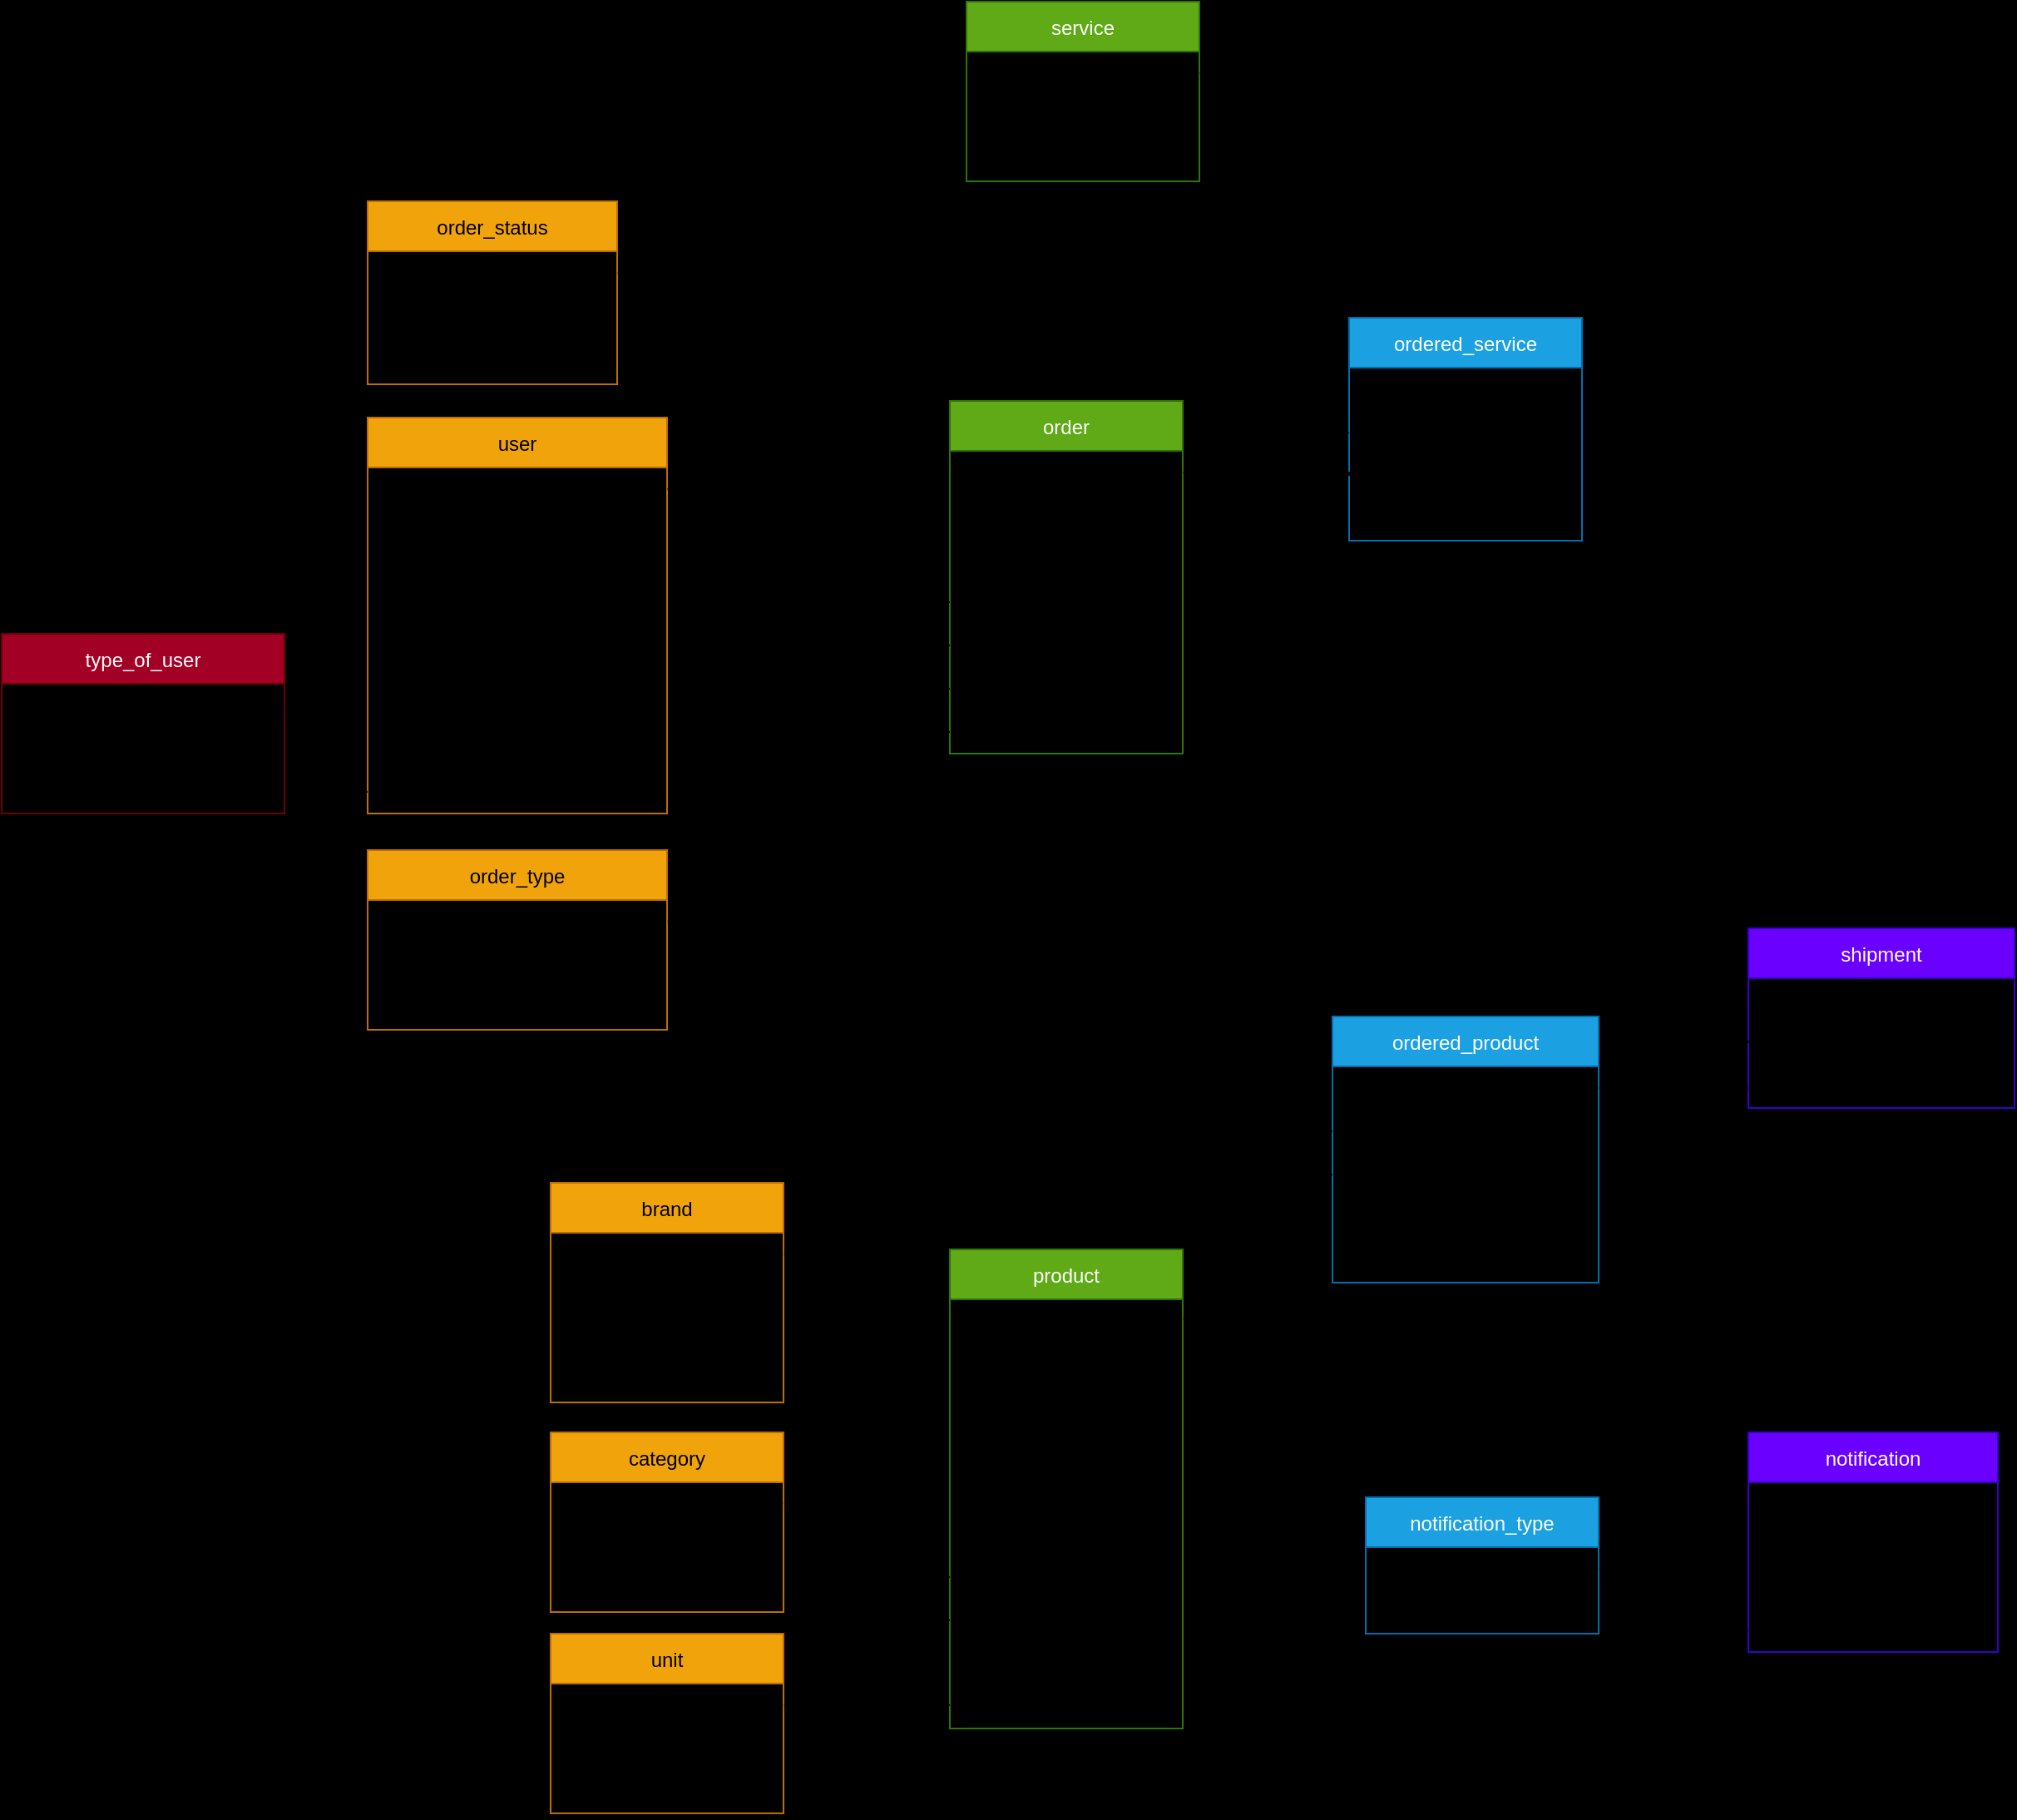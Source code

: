 <mxfile>
    <diagram id="4gYbJAe42hcdMkwlZpGR" name="Page-1">
        <mxGraphModel dx="1653" dy="1309" grid="1" gridSize="10" guides="1" tooltips="1" connect="1" arrows="1" fold="1" page="1" pageScale="1" pageWidth="1100" pageHeight="850" background="#000000" math="0" shadow="0">
            <root>
                <mxCell id="0"/>
                <mxCell id="1" parent="0"/>
                <mxCell id="36" value="category" style="swimlane;fontStyle=0;childLayout=stackLayout;horizontal=1;startSize=30;fillColor=#f0a30a;horizontalStack=0;resizeParent=1;resizeParentMax=0;resizeLast=0;collapsible=1;marginBottom=0;rounded=0;shadow=0;glass=0;sketch=0;strokeColor=#BD7000;fontColor=#000000;arcSize=20;" parent="1" vertex="1">
                    <mxGeometry x="-40" y="620" width="140" height="108" as="geometry"/>
                </mxCell>
                <mxCell id="37" value="id" style="text;strokeColor=none;fillColor=none;align=left;verticalAlign=top;spacingLeft=4;spacingRight=4;overflow=hidden;rotatable=0;points=[[0,0.5],[1,0.5]];portConstraint=eastwest;" parent="36" vertex="1">
                    <mxGeometry y="30" width="140" height="26" as="geometry"/>
                </mxCell>
                <mxCell id="38" value="category_name" style="text;strokeColor=none;fillColor=none;align=left;verticalAlign=top;spacingLeft=4;spacingRight=4;overflow=hidden;rotatable=0;points=[[0,0.5],[1,0.5]];portConstraint=eastwest;" parent="36" vertex="1">
                    <mxGeometry y="56" width="140" height="26" as="geometry"/>
                </mxCell>
                <mxCell id="39" value="category_tax" style="text;strokeColor=none;fillColor=none;align=left;verticalAlign=top;spacingLeft=4;spacingRight=4;overflow=hidden;rotatable=0;points=[[0,0.5],[1,0.5]];portConstraint=eastwest;" parent="36" vertex="1">
                    <mxGeometry y="82" width="140" height="26" as="geometry"/>
                </mxCell>
                <mxCell id="40" value="brand" style="swimlane;fontStyle=0;childLayout=stackLayout;horizontal=1;startSize=30;fillColor=#f0a30a;horizontalStack=0;resizeParent=1;resizeParentMax=0;resizeLast=0;collapsible=1;marginBottom=0;rounded=0;shadow=0;glass=0;sketch=0;arcSize=20;strokeColor=#BD7000;fontColor=#000000;" parent="1" vertex="1">
                    <mxGeometry x="-40" y="470" width="140" height="132" as="geometry"/>
                </mxCell>
                <mxCell id="41" value="id" style="text;strokeColor=none;fillColor=none;align=left;verticalAlign=top;spacingLeft=4;spacingRight=4;overflow=hidden;rotatable=0;points=[[0,0.5],[1,0.5]];portConstraint=eastwest;" parent="40" vertex="1">
                    <mxGeometry y="30" width="140" height="26" as="geometry"/>
                </mxCell>
                <mxCell id="42" value="brand_name" style="text;strokeColor=none;fillColor=none;align=left;verticalAlign=top;spacingLeft=4;spacingRight=4;overflow=hidden;rotatable=0;points=[[0,0.5],[1,0.5]];portConstraint=eastwest;" parent="40" vertex="1">
                    <mxGeometry y="56" width="140" height="26" as="geometry"/>
                </mxCell>
                <mxCell id="44" value="brand_description" style="text;strokeColor=none;fillColor=none;align=left;verticalAlign=top;spacingLeft=4;spacingRight=4;overflow=hidden;rotatable=0;points=[[0,0.5],[1,0.5]];portConstraint=eastwest;" parent="40" vertex="1">
                    <mxGeometry y="82" width="140" height="24" as="geometry"/>
                </mxCell>
                <mxCell id="43" value="brand_details" style="text;strokeColor=none;fillColor=none;align=left;verticalAlign=top;spacingLeft=4;spacingRight=4;overflow=hidden;rotatable=0;points=[[0,0.5],[1,0.5]];portConstraint=eastwest;" parent="40" vertex="1">
                    <mxGeometry y="106" width="140" height="26" as="geometry"/>
                </mxCell>
                <mxCell id="49" value="user" style="swimlane;fontStyle=0;childLayout=stackLayout;horizontal=1;startSize=30;fillColor=#f0a30a;horizontalStack=0;resizeParent=1;resizeParentMax=0;resizeLast=0;collapsible=1;marginBottom=0;rounded=0;shadow=0;glass=0;sketch=0;arcSize=20;strokeColor=#BD7000;fontColor=#000000;" parent="1" vertex="1">
                    <mxGeometry x="-150" y="10" width="180" height="238" as="geometry"/>
                </mxCell>
                <mxCell id="50" value="id" style="text;strokeColor=none;fillColor=none;align=left;verticalAlign=top;spacingLeft=4;spacingRight=4;overflow=hidden;rotatable=0;points=[[0,0.5],[1,0.5]];portConstraint=eastwest;" parent="49" vertex="1">
                    <mxGeometry y="30" width="180" height="26" as="geometry"/>
                </mxCell>
                <mxCell id="51" value="user_name" style="text;strokeColor=none;fillColor=none;align=left;verticalAlign=top;spacingLeft=4;spacingRight=4;overflow=hidden;rotatable=0;points=[[0,0.5],[1,0.5]];portConstraint=eastwest;" parent="49" vertex="1">
                    <mxGeometry y="56" width="180" height="26" as="geometry"/>
                </mxCell>
                <mxCell id="52" value="user_surnames" style="text;strokeColor=none;fillColor=none;align=left;verticalAlign=top;spacingLeft=4;spacingRight=4;overflow=hidden;rotatable=0;points=[[0,0.5],[1,0.5]];portConstraint=eastwest;" parent="49" vertex="1">
                    <mxGeometry y="82" width="180" height="26" as="geometry"/>
                </mxCell>
                <mxCell id="54" value="user_email" style="text;strokeColor=none;fillColor=none;align=left;verticalAlign=top;spacingLeft=4;spacingRight=4;overflow=hidden;rotatable=0;points=[[0,0.5],[1,0.5]];portConstraint=eastwest;" parent="49" vertex="1">
                    <mxGeometry y="108" width="180" height="26" as="geometry"/>
                </mxCell>
                <mxCell id="53" value="user_profile_picture" style="text;strokeColor=none;fillColor=none;align=left;verticalAlign=top;spacingLeft=4;spacingRight=4;overflow=hidden;rotatable=0;points=[[0,0.5],[1,0.5]];portConstraint=eastwest;" parent="49" vertex="1">
                    <mxGeometry y="134" width="180" height="26" as="geometry"/>
                </mxCell>
                <mxCell id="55" value="user_receive_notifications" style="text;strokeColor=none;fillColor=none;align=left;verticalAlign=top;spacingLeft=4;spacingRight=4;overflow=hidden;rotatable=0;points=[[0,0.5],[1,0.5]];portConstraint=eastwest;" parent="49" vertex="1">
                    <mxGeometry y="160" width="180" height="26" as="geometry"/>
                </mxCell>
                <mxCell id="56" value="user_receive_recommendation" style="text;strokeColor=none;fillColor=none;align=left;verticalAlign=top;spacingLeft=4;spacingRight=4;overflow=hidden;rotatable=0;points=[[0,0.5],[1,0.5]];portConstraint=eastwest;" parent="49" vertex="1">
                    <mxGeometry y="186" width="180" height="26" as="geometry"/>
                </mxCell>
                <mxCell id="113" value="type_of_user_id&#10;&#10;" style="text;strokeColor=none;fillColor=none;align=left;verticalAlign=top;spacingLeft=4;spacingRight=4;overflow=hidden;rotatable=0;points=[[0,0.5],[1,0.5]];portConstraint=eastwest;" parent="49" vertex="1">
                    <mxGeometry y="212" width="180" height="26" as="geometry"/>
                </mxCell>
                <mxCell id="57" value="product" style="swimlane;fontStyle=0;childLayout=stackLayout;horizontal=1;startSize=30;fillColor=#60a917;horizontalStack=0;resizeParent=1;resizeParentMax=0;resizeLast=0;collapsible=1;marginBottom=0;rounded=0;shadow=0;glass=0;sketch=0;treeFolding=0;treeMoving=0;backgroundOutline=0;metaEdit=0;container=0;autosize=0;fixDash=0;snapToPoint=0;portConstraintRotation=0;noLabel=0;swimlaneLine=1;fontColor=#ffffff;strokeColor=#2D7600;arcSize=20;" parent="1" vertex="1">
                    <mxGeometry x="200" y="510" width="140" height="288" as="geometry">
                        <mxRectangle x="280" y="120" width="110" height="26" as="alternateBounds"/>
                    </mxGeometry>
                </mxCell>
                <mxCell id="61" value="id" style="text;strokeColor=none;fillColor=none;align=left;verticalAlign=top;spacingLeft=4;spacingRight=4;overflow=hidden;rotatable=0;points=[[0,0.5],[1,0.5]];portConstraint=eastwest;" parent="57" vertex="1">
                    <mxGeometry y="30" width="140" height="24" as="geometry"/>
                </mxCell>
                <mxCell id="62" value="product_name" style="text;strokeColor=none;fillColor=none;align=left;verticalAlign=top;spacingLeft=4;spacingRight=4;overflow=hidden;rotatable=0;points=[[0,0.5],[1,0.5]];portConstraint=eastwest;" parent="57" vertex="1">
                    <mxGeometry y="54" width="140" height="26" as="geometry"/>
                </mxCell>
                <mxCell id="63" value="product_key" style="text;strokeColor=none;fillColor=none;align=left;verticalAlign=top;spacingLeft=4;spacingRight=4;overflow=hidden;rotatable=0;points=[[0,0.5],[1,0.5]];portConstraint=eastwest;" parent="57" vertex="1">
                    <mxGeometry y="80" width="140" height="26" as="geometry"/>
                </mxCell>
                <mxCell id="64" value="product_price" style="text;strokeColor=none;fillColor=none;align=left;verticalAlign=top;spacingLeft=4;spacingRight=4;overflow=hidden;rotatable=0;points=[[0,0.5],[1,0.5]];portConstraint=eastwest;" parent="57" vertex="1">
                    <mxGeometry y="106" width="140" height="26" as="geometry"/>
                </mxCell>
                <mxCell id="65" value="product_cost" style="text;strokeColor=none;fillColor=none;align=left;verticalAlign=top;spacingLeft=4;spacingRight=4;overflow=hidden;rotatable=0;points=[[0,0.5],[1,0.5]];portConstraint=eastwest;" parent="57" vertex="1">
                    <mxGeometry y="132" width="140" height="26" as="geometry"/>
                </mxCell>
                <mxCell id="66" value="product_image" style="text;strokeColor=none;fillColor=none;align=left;verticalAlign=top;spacingLeft=4;spacingRight=4;overflow=hidden;rotatable=0;points=[[0,0.5],[1,0.5]];portConstraint=eastwest;" parent="57" vertex="1">
                    <mxGeometry y="158" width="140" height="26" as="geometry"/>
                </mxCell>
                <mxCell id="67" value="brand_id" style="text;strokeColor=none;fillColor=none;align=left;verticalAlign=top;spacingLeft=4;spacingRight=4;overflow=hidden;rotatable=0;points=[[0,0.5],[1,0.5]];portConstraint=eastwest;" parent="57" vertex="1">
                    <mxGeometry y="184" width="140" height="26" as="geometry"/>
                </mxCell>
                <mxCell id="68" value="category_id" style="text;strokeColor=none;fillColor=none;align=left;verticalAlign=top;spacingLeft=4;spacingRight=4;overflow=hidden;rotatable=0;points=[[0,0.5],[1,0.5]];portConstraint=eastwest;" parent="57" vertex="1">
                    <mxGeometry y="210" width="140" height="26" as="geometry"/>
                </mxCell>
                <mxCell id="69" value="product_model" style="text;strokeColor=none;fillColor=none;align=left;verticalAlign=top;spacingLeft=4;spacingRight=4;overflow=hidden;rotatable=0;points=[[0,0.5],[1,0.5]];portConstraint=eastwest;" parent="57" vertex="1">
                    <mxGeometry y="236" width="140" height="26" as="geometry"/>
                </mxCell>
                <mxCell id="70" value="unit_id" style="text;strokeColor=none;fillColor=none;align=left;verticalAlign=top;spacingLeft=4;spacingRight=4;overflow=hidden;rotatable=0;points=[[0,0.5],[1,0.5]];portConstraint=eastwest;" parent="57" vertex="1">
                    <mxGeometry y="262" width="140" height="26" as="geometry"/>
                </mxCell>
                <mxCell id="71" value="order_status" style="swimlane;fontStyle=0;childLayout=stackLayout;horizontal=1;startSize=30;fillColor=#f0a30a;horizontalStack=0;resizeParent=1;resizeParentMax=0;resizeLast=0;collapsible=1;marginBottom=0;rounded=0;shadow=0;glass=0;sketch=0;fontColor=#000000;strokeColor=#BD7000;arcSize=20;" parent="1" vertex="1">
                    <mxGeometry x="-150" y="-120" width="150" height="110" as="geometry"/>
                </mxCell>
                <mxCell id="72" value="id" style="text;strokeColor=none;fillColor=none;align=left;verticalAlign=top;spacingLeft=4;spacingRight=4;overflow=hidden;rotatable=0;points=[[0,0.5],[1,0.5]];portConstraint=eastwest;" parent="71" vertex="1">
                    <mxGeometry y="30" width="150" height="26" as="geometry"/>
                </mxCell>
                <mxCell id="73" value="order_status_name" style="text;strokeColor=none;fillColor=none;align=left;verticalAlign=top;spacingLeft=4;spacingRight=4;overflow=hidden;rotatable=0;points=[[0,0.5],[1,0.5]];portConstraint=eastwest;" parent="71" vertex="1">
                    <mxGeometry y="56" width="150" height="26" as="geometry"/>
                </mxCell>
                <mxCell id="74" value="order_status_description" style="text;strokeColor=none;fillColor=none;align=left;verticalAlign=top;spacingLeft=4;spacingRight=4;overflow=hidden;rotatable=0;points=[[0,0.5],[1,0.5]];portConstraint=eastwest;" parent="71" vertex="1">
                    <mxGeometry y="82" width="150" height="28" as="geometry"/>
                </mxCell>
                <mxCell id="75" value="order" style="swimlane;fontStyle=0;childLayout=stackLayout;horizontal=1;startSize=30;fillColor=#60a917;horizontalStack=0;resizeParent=1;resizeParentMax=0;resizeLast=0;collapsible=1;marginBottom=0;rounded=0;shadow=0;glass=0;sketch=0;fontColor=#ffffff;strokeColor=#2D7600;arcSize=20;" parent="1" vertex="1">
                    <mxGeometry x="200" width="140" height="212" as="geometry">
                        <mxRectangle x="170" y="450" width="70" height="30" as="alternateBounds"/>
                    </mxGeometry>
                </mxCell>
                <mxCell id="76" value="id" style="text;strokeColor=none;fillColor=none;align=left;verticalAlign=top;spacingLeft=4;spacingRight=4;overflow=hidden;rotatable=0;points=[[0,0.5],[1,0.5]];portConstraint=eastwest;" parent="75" vertex="1">
                    <mxGeometry y="30" width="140" height="26" as="geometry"/>
                </mxCell>
                <mxCell id="77" value="order_date" style="text;strokeColor=none;fillColor=none;align=left;verticalAlign=top;spacingLeft=4;spacingRight=4;overflow=hidden;rotatable=0;points=[[0,0.5],[1,0.5]];portConstraint=eastwest;" parent="75" vertex="1">
                    <mxGeometry y="56" width="140" height="26" as="geometry"/>
                </mxCell>
                <mxCell id="78" value="order_date_of_delivery" style="text;strokeColor=none;fillColor=none;align=left;verticalAlign=top;spacingLeft=4;spacingRight=4;overflow=hidden;rotatable=0;points=[[0,0.5],[1,0.5]];portConstraint=eastwest;" parent="75" vertex="1">
                    <mxGeometry y="82" width="140" height="26" as="geometry"/>
                </mxCell>
                <mxCell id="79" value="order_status_id" style="text;strokeColor=none;fillColor=none;align=left;verticalAlign=top;spacingLeft=4;spacingRight=4;overflow=hidden;rotatable=0;points=[[0,0.5],[1,0.5]];portConstraint=eastwest;" parent="75" vertex="1">
                    <mxGeometry y="108" width="140" height="26" as="geometry"/>
                </mxCell>
                <mxCell id="80" value="order_client_id" style="text;strokeColor=none;fillColor=none;align=left;verticalAlign=top;spacingLeft=4;spacingRight=4;overflow=hidden;rotatable=0;points=[[0,0.5],[1,0.5]];portConstraint=eastwest;" parent="75" vertex="1">
                    <mxGeometry y="134" width="140" height="26" as="geometry"/>
                </mxCell>
                <mxCell id="81" value="order_distributor_id" style="text;strokeColor=none;fillColor=none;align=left;verticalAlign=top;spacingLeft=4;spacingRight=4;overflow=hidden;rotatable=0;points=[[0,0.5],[1,0.5]];portConstraint=eastwest;" parent="75" vertex="1">
                    <mxGeometry y="160" width="140" height="26" as="geometry"/>
                </mxCell>
                <mxCell id="147" value="order_type_id" style="text;strokeColor=none;fillColor=none;align=left;verticalAlign=top;spacingLeft=4;spacingRight=4;overflow=hidden;rotatable=0;points=[[0,0.5],[1,0.5]];portConstraint=eastwest;" parent="75" vertex="1">
                    <mxGeometry y="186" width="140" height="26" as="geometry"/>
                </mxCell>
                <mxCell id="83" value="service" style="swimlane;fontStyle=0;childLayout=stackLayout;horizontal=1;startSize=30;fillColor=#60a917;horizontalStack=0;resizeParent=1;resizeParentMax=0;resizeLast=0;collapsible=1;marginBottom=0;rounded=0;shadow=0;glass=0;sketch=0;fontColor=#ffffff;strokeColor=#2D7600;arcSize=20;" parent="1" vertex="1">
                    <mxGeometry x="210" y="-240" width="140" height="108" as="geometry"/>
                </mxCell>
                <mxCell id="84" value="id" style="text;strokeColor=none;fillColor=none;align=left;verticalAlign=top;spacingLeft=4;spacingRight=4;overflow=hidden;rotatable=0;points=[[0,0.5],[1,0.5]];portConstraint=eastwest;" parent="83" vertex="1">
                    <mxGeometry y="30" width="140" height="26" as="geometry"/>
                </mxCell>
                <mxCell id="85" value="service_name" style="text;strokeColor=none;fillColor=none;align=left;verticalAlign=top;spacingLeft=4;spacingRight=4;overflow=hidden;rotatable=0;points=[[0,0.5],[1,0.5]];portConstraint=eastwest;" parent="83" vertex="1">
                    <mxGeometry y="56" width="140" height="26" as="geometry"/>
                </mxCell>
                <mxCell id="86" value="service_description" style="text;strokeColor=none;fillColor=none;align=left;verticalAlign=top;spacingLeft=4;spacingRight=4;overflow=hidden;rotatable=0;points=[[0,0.5],[1,0.5]];portConstraint=eastwest;" parent="83" vertex="1">
                    <mxGeometry y="82" width="140" height="26" as="geometry"/>
                </mxCell>
                <mxCell id="91" value="type_of_user" style="swimlane;fontStyle=0;childLayout=stackLayout;horizontal=1;startSize=30;fillColor=#a20025;horizontalStack=0;resizeParent=1;resizeParentMax=0;resizeLast=0;collapsible=1;marginBottom=0;rounded=0;shadow=0;glass=0;sketch=0;strokeColor=#6F0000;arcSize=20;fontColor=#ffffff;" parent="1" vertex="1">
                    <mxGeometry x="-370" y="140" width="170" height="108" as="geometry"/>
                </mxCell>
                <mxCell id="92" value="id" style="text;strokeColor=none;fillColor=none;align=left;verticalAlign=top;spacingLeft=4;spacingRight=4;overflow=hidden;rotatable=0;points=[[0,0.5],[1,0.5]];portConstraint=eastwest;" parent="91" vertex="1">
                    <mxGeometry y="30" width="170" height="26" as="geometry"/>
                </mxCell>
                <mxCell id="93" value="type_of_user_name" style="text;strokeColor=none;fillColor=none;align=left;verticalAlign=top;spacingLeft=4;spacingRight=4;overflow=hidden;rotatable=0;points=[[0,0.5],[1,0.5]];portConstraint=eastwest;" parent="91" vertex="1">
                    <mxGeometry y="56" width="170" height="26" as="geometry"/>
                </mxCell>
                <mxCell id="94" value="type_of_user_description" style="text;strokeColor=none;fillColor=none;align=left;verticalAlign=top;spacingLeft=4;spacingRight=4;overflow=hidden;rotatable=0;points=[[0,0.5],[1,0.5]];portConstraint=eastwest;" parent="91" vertex="1">
                    <mxGeometry y="82" width="170" height="26" as="geometry"/>
                </mxCell>
                <mxCell id="95" value="ordered_product" style="swimlane;fontStyle=0;childLayout=stackLayout;horizontal=1;startSize=30;fillColor=#1ba1e2;horizontalStack=0;resizeParent=1;resizeParentMax=0;resizeLast=0;collapsible=1;marginBottom=0;rounded=0;shadow=0;glass=0;sketch=0;fontColor=#ffffff;strokeColor=#006EAF;arcSize=20;" parent="1" vertex="1">
                    <mxGeometry x="430" y="370" width="160" height="160" as="geometry"/>
                </mxCell>
                <mxCell id="96" value="id" style="text;strokeColor=none;fillColor=none;align=left;verticalAlign=top;spacingLeft=4;spacingRight=4;overflow=hidden;rotatable=0;points=[[0,0.5],[1,0.5]];portConstraint=eastwest;" parent="95" vertex="1">
                    <mxGeometry y="30" width="160" height="26" as="geometry"/>
                </mxCell>
                <mxCell id="97" value="order_id" style="text;strokeColor=none;fillColor=none;align=left;verticalAlign=top;spacingLeft=4;spacingRight=4;overflow=hidden;rotatable=0;points=[[0,0.5],[1,0.5]];portConstraint=eastwest;" parent="95" vertex="1">
                    <mxGeometry y="56" width="160" height="26" as="geometry"/>
                </mxCell>
                <mxCell id="99" value="product_id" style="text;align=left;verticalAlign=top;spacingLeft=4;spacingRight=4;overflow=hidden;rotatable=0;points=[[0,0.5],[1,0.5]];portConstraint=eastwest;" parent="95" vertex="1">
                    <mxGeometry y="82" width="160" height="26" as="geometry"/>
                </mxCell>
                <mxCell id="98" value="products_order_amount" style="text;strokeColor=none;fillColor=none;align=left;verticalAlign=top;spacingLeft=4;spacingRight=4;overflow=hidden;rotatable=0;points=[[0,0.5],[1,0.5]];portConstraint=eastwest;" parent="95" vertex="1">
                    <mxGeometry y="108" width="160" height="26" as="geometry"/>
                </mxCell>
                <mxCell id="100" value="products_order_cost" style="text;strokeColor=none;fillColor=none;align=left;verticalAlign=top;spacingLeft=4;spacingRight=4;overflow=hidden;rotatable=0;points=[[0,0.5],[1,0.5]];portConstraint=eastwest;" parent="95" vertex="1">
                    <mxGeometry y="134" width="160" height="26" as="geometry"/>
                </mxCell>
                <mxCell id="112" value="" style="edgeStyle=orthogonalEdgeStyle;rounded=0;orthogonalLoop=1;jettySize=auto;html=1;entryX=1;entryY=0.5;entryDx=0;entryDy=0;" parent="1" source="81" target="50" edge="1">
                    <mxGeometry relative="1" as="geometry">
                        <Array as="points">
                            <mxPoint x="80" y="173"/>
                            <mxPoint x="80" y="53"/>
                        </Array>
                    </mxGeometry>
                </mxCell>
                <mxCell id="116" style="edgeStyle=orthogonalEdgeStyle;rounded=0;orthogonalLoop=1;jettySize=auto;html=1;entryX=1;entryY=0.5;entryDx=0;entryDy=0;" parent="1" source="113" target="92" edge="1">
                    <mxGeometry relative="1" as="geometry"/>
                </mxCell>
                <mxCell id="117" value="shipment" style="swimlane;fontStyle=0;childLayout=stackLayout;horizontal=1;startSize=30;fillColor=#6a00ff;horizontalStack=0;resizeParent=1;resizeParentMax=0;resizeLast=0;collapsible=1;marginBottom=0;rounded=0;shadow=0;glass=0;sketch=0;fontColor=#ffffff;strokeColor=#3700CC;arcSize=20;" parent="1" vertex="1">
                    <mxGeometry x="680" y="317" width="160" height="108" as="geometry"/>
                </mxCell>
                <mxCell id="118" value="id" style="text;strokeColor=none;fillColor=none;align=left;verticalAlign=top;spacingLeft=4;spacingRight=4;overflow=hidden;rotatable=0;points=[[0,0.5],[1,0.5]];portConstraint=eastwest;" parent="117" vertex="1">
                    <mxGeometry y="30" width="160" height="26" as="geometry"/>
                </mxCell>
                <mxCell id="120" value="service_id" style="text;strokeColor=none;fillColor=none;align=left;verticalAlign=top;spacingLeft=4;spacingRight=4;overflow=hidden;rotatable=0;points=[[0,0.5],[1,0.5]];portConstraint=eastwest;" parent="117" vertex="1">
                    <mxGeometry y="56" width="160" height="26" as="geometry"/>
                </mxCell>
                <mxCell id="119" value="ordered_product_id&#10;&#10;" style="text;strokeColor=none;fillColor=none;align=left;verticalAlign=top;spacingLeft=4;spacingRight=4;overflow=hidden;rotatable=0;points=[[0,0.5],[1,0.5]];portConstraint=eastwest;" parent="117" vertex="1">
                    <mxGeometry y="82" width="160" height="26" as="geometry"/>
                </mxCell>
                <mxCell id="123" style="edgeStyle=orthogonalEdgeStyle;rounded=0;orthogonalLoop=1;jettySize=auto;html=1;entryX=1;entryY=0.5;entryDx=0;entryDy=0;" parent="1" source="119" target="96" edge="1">
                    <mxGeometry relative="1" as="geometry">
                        <Array as="points">
                            <mxPoint x="640" y="413"/>
                            <mxPoint x="640" y="413"/>
                        </Array>
                    </mxGeometry>
                </mxCell>
                <mxCell id="126" style="edgeStyle=orthogonalEdgeStyle;rounded=0;orthogonalLoop=1;jettySize=auto;html=1;exitX=0;exitY=0.5;exitDx=0;exitDy=0;entryX=1;entryY=0.5;entryDx=0;entryDy=0;" parent="1" source="99" target="61" edge="1">
                    <mxGeometry relative="1" as="geometry">
                        <Array as="points">
                            <mxPoint x="390" y="465"/>
                            <mxPoint x="390" y="552"/>
                        </Array>
                    </mxGeometry>
                </mxCell>
                <mxCell id="127" style="edgeStyle=orthogonalEdgeStyle;rounded=0;orthogonalLoop=1;jettySize=auto;html=1;exitX=0;exitY=0.5;exitDx=0;exitDy=0;entryX=1;entryY=0.5;entryDx=0;entryDy=0;" parent="1" source="97" target="76" edge="1">
                    <mxGeometry relative="1" as="geometry">
                        <Array as="points">
                            <mxPoint x="390" y="439"/>
                            <mxPoint x="390" y="43"/>
                        </Array>
                    </mxGeometry>
                </mxCell>
                <mxCell id="131" style="edgeStyle=orthogonalEdgeStyle;rounded=0;orthogonalLoop=1;jettySize=auto;html=1;exitX=0;exitY=0.5;exitDx=0;exitDy=0;entryX=1;entryY=0.5;entryDx=0;entryDy=0;" parent="1" source="79" target="72" edge="1">
                    <mxGeometry relative="1" as="geometry">
                        <Array as="points">
                            <mxPoint x="120" y="121"/>
                            <mxPoint x="120" y="-77"/>
                        </Array>
                    </mxGeometry>
                </mxCell>
                <mxCell id="45" value="unit" style="swimlane;fontStyle=0;childLayout=stackLayout;horizontal=1;startSize=30;fillColor=#f0a30a;horizontalStack=0;resizeParent=1;resizeParentMax=0;resizeLast=0;collapsible=1;marginBottom=0;rounded=0;shadow=0;glass=0;sketch=0;arcSize=20;strokeColor=#BD7000;fontColor=#000000;" parent="1" vertex="1">
                    <mxGeometry x="-40" y="741" width="140" height="108" as="geometry"/>
                </mxCell>
                <mxCell id="46" value="id" style="text;strokeColor=none;fillColor=none;align=left;verticalAlign=top;spacingLeft=4;spacingRight=4;overflow=hidden;rotatable=0;points=[[0,0.5],[1,0.5]];portConstraint=eastwest;" parent="45" vertex="1">
                    <mxGeometry y="30" width="140" height="26" as="geometry"/>
                </mxCell>
                <mxCell id="47" value="unit_name" style="text;strokeColor=none;fillColor=none;align=left;verticalAlign=top;spacingLeft=4;spacingRight=4;overflow=hidden;rotatable=0;points=[[0,0.5],[1,0.5]];portConstraint=eastwest;" parent="45" vertex="1">
                    <mxGeometry y="56" width="140" height="26" as="geometry"/>
                </mxCell>
                <mxCell id="48" value="unit_description" style="text;strokeColor=none;fillColor=none;align=left;verticalAlign=top;spacingLeft=4;spacingRight=4;overflow=hidden;rotatable=0;points=[[0,0.5],[1,0.5]];portConstraint=eastwest;" parent="45" vertex="1">
                    <mxGeometry y="82" width="140" height="26" as="geometry"/>
                </mxCell>
                <mxCell id="132" value="" style="edgeStyle=orthogonalEdgeStyle;rounded=0;orthogonalLoop=1;jettySize=auto;html=1;entryX=1;entryY=0.5;entryDx=0;entryDy=0;" parent="1" source="80" target="50" edge="1">
                    <mxGeometry relative="1" as="geometry">
                        <mxPoint x="140" y="147" as="targetPoint"/>
                        <Array as="points">
                            <mxPoint x="80" y="147"/>
                            <mxPoint x="80" y="53"/>
                        </Array>
                    </mxGeometry>
                </mxCell>
                <mxCell id="135" style="edgeStyle=orthogonalEdgeStyle;rounded=0;orthogonalLoop=1;jettySize=auto;html=1;entryX=1;entryY=0.5;entryDx=0;entryDy=0;" parent="1" source="70" target="46" edge="1">
                    <mxGeometry relative="1" as="geometry">
                        <Array as="points">
                            <mxPoint x="170" y="784"/>
                            <mxPoint x="170" y="784"/>
                        </Array>
                    </mxGeometry>
                </mxCell>
                <mxCell id="136" style="edgeStyle=orthogonalEdgeStyle;rounded=0;orthogonalLoop=1;jettySize=auto;html=1;exitX=0;exitY=0.5;exitDx=0;exitDy=0;entryX=1;entryY=0.5;entryDx=0;entryDy=0;" parent="1" source="67" target="41" edge="1">
                    <mxGeometry relative="1" as="geometry">
                        <Array as="points">
                            <mxPoint x="160" y="707"/>
                            <mxPoint x="160" y="513"/>
                        </Array>
                    </mxGeometry>
                </mxCell>
                <mxCell id="137" value="ordered_service" style="swimlane;fontStyle=0;childLayout=stackLayout;horizontal=1;startSize=30;fillColor=#1ba1e2;horizontalStack=0;resizeParent=1;resizeParentMax=0;resizeLast=0;collapsible=1;marginBottom=0;rounded=0;shadow=0;glass=0;sketch=0;fontColor=#ffffff;strokeColor=#006EAF;arcSize=20;" parent="1" vertex="1">
                    <mxGeometry x="440" y="-50" width="140" height="134" as="geometry"/>
                </mxCell>
                <mxCell id="138" value="id" style="text;strokeColor=none;fillColor=none;align=left;verticalAlign=top;spacingLeft=4;spacingRight=4;overflow=hidden;rotatable=0;points=[[0,0.5],[1,0.5]];portConstraint=eastwest;" parent="137" vertex="1">
                    <mxGeometry y="30" width="140" height="26" as="geometry"/>
                </mxCell>
                <mxCell id="140" value="service_id&#10;" style="text;strokeColor=none;fillColor=none;align=left;verticalAlign=top;spacingLeft=4;spacingRight=4;overflow=hidden;rotatable=0;points=[[0,0.5],[1,0.5]];portConstraint=eastwest;" parent="137" vertex="1">
                    <mxGeometry y="56" width="140" height="26" as="geometry"/>
                </mxCell>
                <mxCell id="139" value="order_id&#10;" style="text;strokeColor=none;fillColor=none;align=left;verticalAlign=top;spacingLeft=4;spacingRight=4;overflow=hidden;rotatable=0;points=[[0,0.5],[1,0.5]];portConstraint=eastwest;" parent="137" vertex="1">
                    <mxGeometry y="82" width="140" height="26" as="geometry"/>
                </mxCell>
                <mxCell id="141" value="service_order_cost&#10;" style="text;strokeColor=none;fillColor=none;align=left;verticalAlign=top;spacingLeft=4;spacingRight=4;overflow=hidden;rotatable=0;points=[[0,0.5],[1,0.5]];portConstraint=eastwest;" parent="137" vertex="1">
                    <mxGeometry y="108" width="140" height="26" as="geometry"/>
                </mxCell>
                <mxCell id="142" value="order_type" style="swimlane;fontStyle=0;childLayout=stackLayout;horizontal=1;startSize=30;fillColor=#f0a30a;horizontalStack=0;resizeParent=1;resizeParentMax=0;resizeLast=0;collapsible=1;marginBottom=0;rounded=0;shadow=0;glass=0;sketch=0;fontColor=#000000;strokeColor=#BD7000;arcSize=20;" parent="1" vertex="1">
                    <mxGeometry x="-150" y="270" width="180" height="108" as="geometry"/>
                </mxCell>
                <mxCell id="143" value="id" style="text;strokeColor=none;fillColor=none;align=left;verticalAlign=top;spacingLeft=4;spacingRight=4;overflow=hidden;rotatable=0;points=[[0,0.5],[1,0.5]];portConstraint=eastwest;" parent="142" vertex="1">
                    <mxGeometry y="30" width="180" height="26" as="geometry"/>
                </mxCell>
                <mxCell id="144" value="order_type_name" style="text;strokeColor=none;fillColor=none;align=left;verticalAlign=top;spacingLeft=4;spacingRight=4;overflow=hidden;rotatable=0;points=[[0,0.5],[1,0.5]];portConstraint=eastwest;" parent="142" vertex="1">
                    <mxGeometry y="56" width="180" height="26" as="geometry"/>
                </mxCell>
                <mxCell id="145" value="order_type_description" style="text;strokeColor=none;fillColor=none;align=left;verticalAlign=top;spacingLeft=4;spacingRight=4;overflow=hidden;rotatable=0;points=[[0,0.5],[1,0.5]];portConstraint=eastwest;" parent="142" vertex="1">
                    <mxGeometry y="82" width="180" height="26" as="geometry"/>
                </mxCell>
                <mxCell id="151" style="edgeStyle=orthogonalEdgeStyle;rounded=0;orthogonalLoop=1;jettySize=auto;html=1;exitX=0;exitY=0.5;exitDx=0;exitDy=0;" parent="1" source="120" target="84" edge="1">
                    <mxGeometry relative="1" as="geometry">
                        <Array as="points">
                            <mxPoint x="640" y="385"/>
                            <mxPoint x="640" y="-197"/>
                        </Array>
                    </mxGeometry>
                </mxCell>
                <mxCell id="153" style="edgeStyle=orthogonalEdgeStyle;rounded=0;orthogonalLoop=1;jettySize=auto;html=1;exitX=0;exitY=0.5;exitDx=0;exitDy=0;entryX=1;entryY=0.5;entryDx=0;entryDy=0;" parent="1" source="147" target="143" edge="1">
                    <mxGeometry relative="1" as="geometry">
                        <Array as="points">
                            <mxPoint x="80" y="199"/>
                            <mxPoint x="80" y="313"/>
                        </Array>
                    </mxGeometry>
                </mxCell>
                <mxCell id="155" style="edgeStyle=orthogonalEdgeStyle;rounded=0;orthogonalLoop=1;jettySize=auto;html=1;entryX=1;entryY=0.5;entryDx=0;entryDy=0;" parent="1" source="140" target="84" edge="1">
                    <mxGeometry relative="1" as="geometry">
                        <Array as="points">
                            <mxPoint x="390" y="19"/>
                            <mxPoint x="390" y="-197"/>
                        </Array>
                    </mxGeometry>
                </mxCell>
                <mxCell id="156" style="edgeStyle=orthogonalEdgeStyle;rounded=0;orthogonalLoop=1;jettySize=auto;html=1;exitX=0;exitY=0.5;exitDx=0;exitDy=0;" parent="1" source="68" target="37" edge="1">
                    <mxGeometry relative="1" as="geometry">
                        <Array as="points">
                            <mxPoint x="140" y="733"/>
                            <mxPoint x="140" y="663"/>
                        </Array>
                    </mxGeometry>
                </mxCell>
                <mxCell id="157" value="notification" style="swimlane;fontStyle=0;childLayout=stackLayout;horizontal=1;startSize=30;fillColor=#6a00ff;horizontalStack=0;resizeParent=1;resizeParentMax=0;resizeLast=0;collapsible=1;marginBottom=0;rounded=0;shadow=0;glass=0;sketch=0;treeFolding=0;treeMoving=0;backgroundOutline=0;metaEdit=0;container=0;autosize=0;fixDash=0;snapToPoint=0;portConstraintRotation=0;noLabel=0;swimlaneLine=1;fontColor=#ffffff;strokeColor=#3700CC;arcSize=20;" parent="1" vertex="1">
                    <mxGeometry x="680" y="620" width="150" height="132" as="geometry">
                        <mxRectangle x="280" y="120" width="110" height="26" as="alternateBounds"/>
                    </mxGeometry>
                </mxCell>
                <mxCell id="158" value="id" style="text;strokeColor=none;fillColor=none;align=left;verticalAlign=top;spacingLeft=4;spacingRight=4;overflow=hidden;rotatable=0;points=[[0,0.5],[1,0.5]];portConstraint=eastwest;" parent="157" vertex="1">
                    <mxGeometry y="30" width="150" height="24" as="geometry"/>
                </mxCell>
                <mxCell id="159" value="notification_name" style="text;strokeColor=none;fillColor=none;align=left;verticalAlign=top;spacingLeft=4;spacingRight=4;overflow=hidden;rotatable=0;points=[[0,0.5],[1,0.5]];portConstraint=eastwest;" parent="157" vertex="1">
                    <mxGeometry y="54" width="150" height="26" as="geometry"/>
                </mxCell>
                <mxCell id="161" value="notification_description" style="text;strokeColor=none;fillColor=none;align=left;verticalAlign=top;spacingLeft=4;spacingRight=4;overflow=hidden;rotatable=0;points=[[0,0.5],[1,0.5]];portConstraint=eastwest;" parent="157" vertex="1">
                    <mxGeometry y="80" width="150" height="26" as="geometry"/>
                </mxCell>
                <mxCell id="163" value="notification_type_id" style="text;strokeColor=none;fillColor=none;align=left;verticalAlign=top;spacingLeft=4;spacingRight=4;overflow=hidden;rotatable=0;points=[[0,0.5],[1,0.5]];portConstraint=eastwest;" parent="157" vertex="1">
                    <mxGeometry y="106" width="150" height="26" as="geometry"/>
                </mxCell>
                <mxCell id="168" value="notification_type" style="swimlane;fontStyle=0;childLayout=stackLayout;horizontal=1;startSize=30;fillColor=#1ba1e2;horizontalStack=0;resizeParent=1;resizeParentMax=0;resizeLast=0;collapsible=1;marginBottom=0;rounded=0;shadow=0;glass=0;sketch=0;arcSize=20;strokeColor=#006EAF;fontColor=#ffffff;" parent="1" vertex="1">
                    <mxGeometry x="450" y="659" width="140" height="82" as="geometry"/>
                </mxCell>
                <mxCell id="169" value="id" style="text;strokeColor=none;fillColor=none;align=left;verticalAlign=top;spacingLeft=4;spacingRight=4;overflow=hidden;rotatable=0;points=[[0,0.5],[1,0.5]];portConstraint=eastwest;" parent="168" vertex="1">
                    <mxGeometry y="30" width="140" height="26" as="geometry"/>
                </mxCell>
                <mxCell id="170" value="notification_type_name" style="text;strokeColor=none;fillColor=none;align=left;verticalAlign=top;spacingLeft=4;spacingRight=4;overflow=hidden;rotatable=0;points=[[0,0.5],[1,0.5]];portConstraint=eastwest;" parent="168" vertex="1">
                    <mxGeometry y="56" width="140" height="26" as="geometry"/>
                </mxCell>
                <mxCell id="172" style="edgeStyle=orthogonalEdgeStyle;rounded=0;orthogonalLoop=1;jettySize=auto;html=1;exitX=0;exitY=0.5;exitDx=0;exitDy=0;entryX=1;entryY=0.5;entryDx=0;entryDy=0;" parent="1" source="163" target="169" edge="1">
                    <mxGeometry relative="1" as="geometry"/>
                </mxCell>
                <mxCell id="173" style="edgeStyle=orthogonalEdgeStyle;rounded=0;orthogonalLoop=1;jettySize=auto;html=1;exitX=0;exitY=0.5;exitDx=0;exitDy=0;entryX=1;entryY=0.5;entryDx=0;entryDy=0;" parent="1" source="139" target="76" edge="1">
                    <mxGeometry relative="1" as="geometry">
                        <Array as="points">
                            <mxPoint x="440" y="43"/>
                        </Array>
                    </mxGeometry>
                </mxCell>
            </root>
        </mxGraphModel>
    </diagram>
</mxfile>
